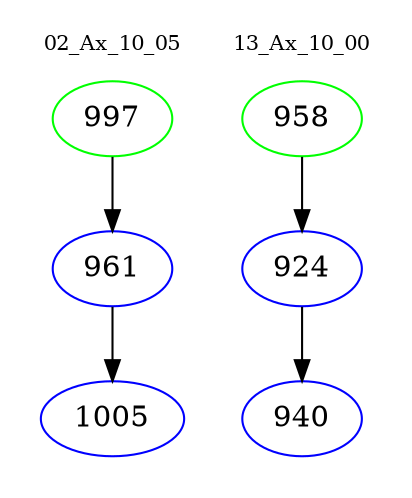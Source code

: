 digraph{
subgraph cluster_0 {
color = white
label = "02_Ax_10_05";
fontsize=10;
T0_997 [label="997", color="green"]
T0_997 -> T0_961 [color="black"]
T0_961 [label="961", color="blue"]
T0_961 -> T0_1005 [color="black"]
T0_1005 [label="1005", color="blue"]
}
subgraph cluster_1 {
color = white
label = "13_Ax_10_00";
fontsize=10;
T1_958 [label="958", color="green"]
T1_958 -> T1_924 [color="black"]
T1_924 [label="924", color="blue"]
T1_924 -> T1_940 [color="black"]
T1_940 [label="940", color="blue"]
}
}
